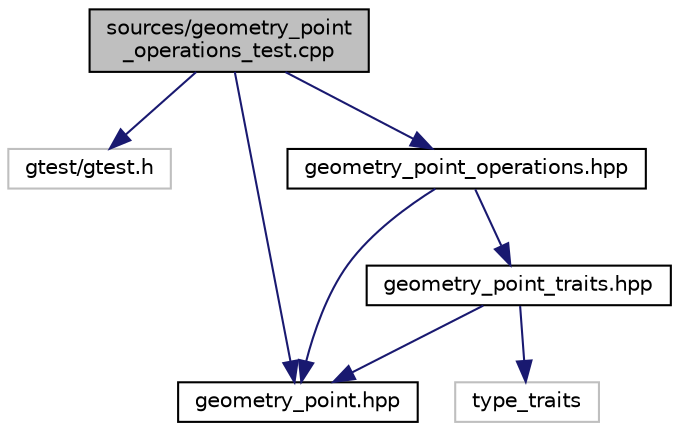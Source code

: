 digraph "sources/geometry_point_operations_test.cpp"
{
 // LATEX_PDF_SIZE
  edge [fontname="Helvetica",fontsize="10",labelfontname="Helvetica",labelfontsize="10"];
  node [fontname="Helvetica",fontsize="10",shape=record];
  Node1 [label="sources/geometry_point\l_operations_test.cpp",height=0.2,width=0.4,color="black", fillcolor="grey75", style="filled", fontcolor="black",tooltip=" "];
  Node1 -> Node2 [color="midnightblue",fontsize="10",style="solid",fontname="Helvetica"];
  Node2 [label="gtest/gtest.h",height=0.2,width=0.4,color="grey75", fillcolor="white", style="filled",tooltip=" "];
  Node1 -> Node3 [color="midnightblue",fontsize="10",style="solid",fontname="Helvetica"];
  Node3 [label="geometry_point.hpp",height=0.2,width=0.4,color="black", fillcolor="white", style="filled",URL="$geometry__point_8hpp.html",tooltip=" "];
  Node1 -> Node4 [color="midnightblue",fontsize="10",style="solid",fontname="Helvetica"];
  Node4 [label="geometry_point_operations.hpp",height=0.2,width=0.4,color="black", fillcolor="white", style="filled",URL="$geometry__point__operations_8hpp.html",tooltip=" "];
  Node4 -> Node3 [color="midnightblue",fontsize="10",style="solid",fontname="Helvetica"];
  Node4 -> Node5 [color="midnightblue",fontsize="10",style="solid",fontname="Helvetica"];
  Node5 [label="geometry_point_traits.hpp",height=0.2,width=0.4,color="black", fillcolor="white", style="filled",URL="$geometry__point__traits_8hpp.html",tooltip=" "];
  Node5 -> Node6 [color="midnightblue",fontsize="10",style="solid",fontname="Helvetica"];
  Node6 [label="type_traits",height=0.2,width=0.4,color="grey75", fillcolor="white", style="filled",tooltip=" "];
  Node5 -> Node3 [color="midnightblue",fontsize="10",style="solid",fontname="Helvetica"];
}
